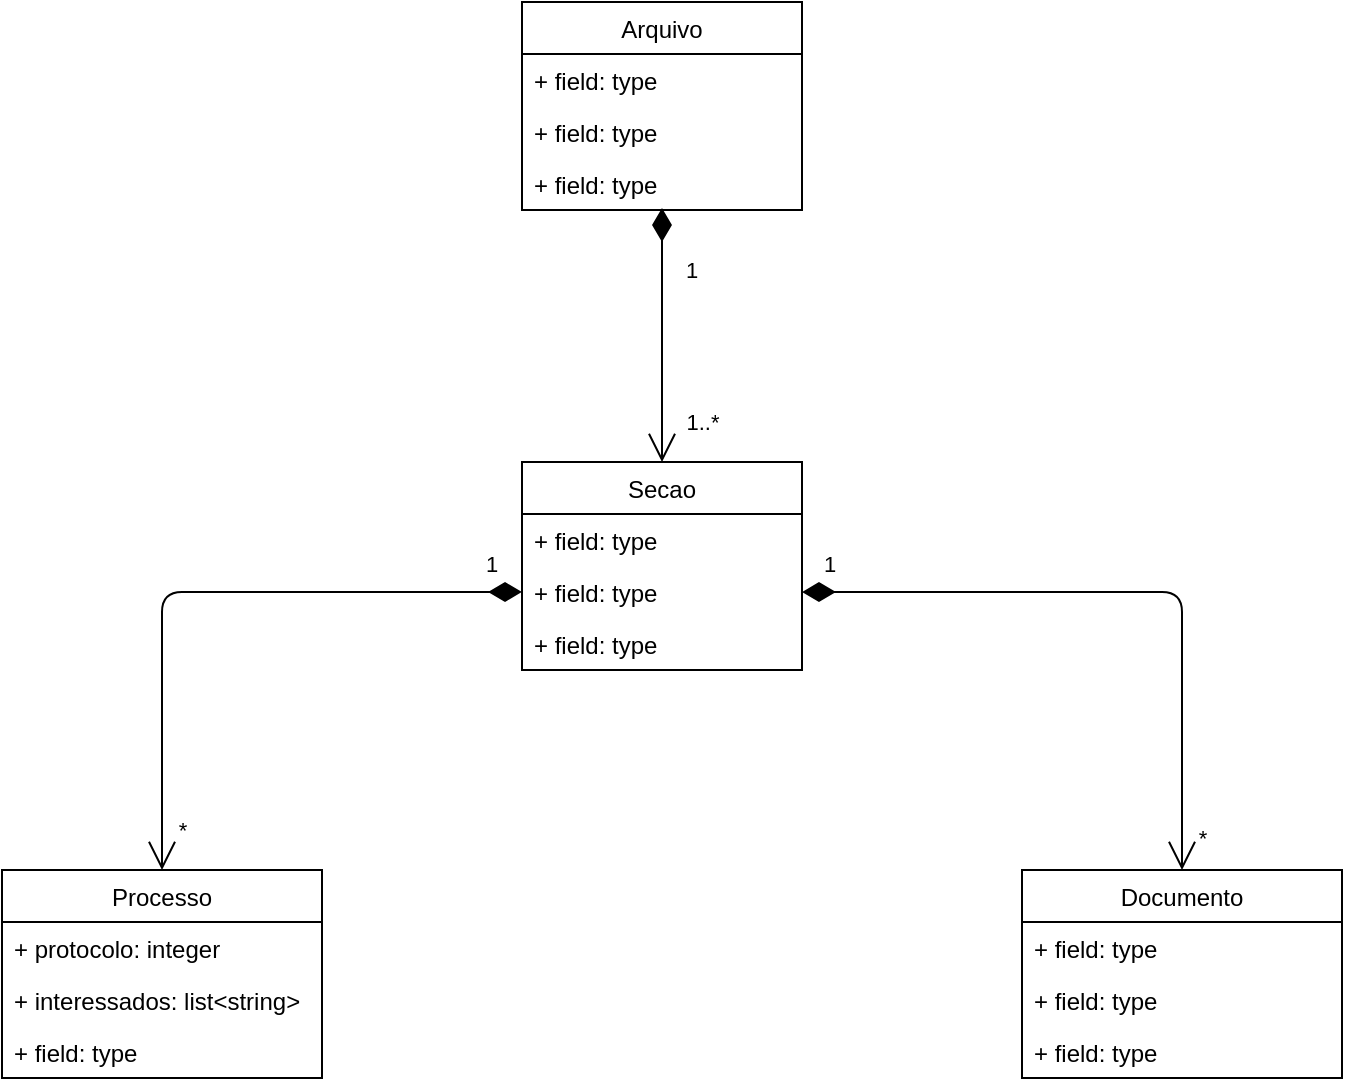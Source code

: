 <mxfile version="13.6.9" type="github">
  <diagram name="Page-1" id="9f46799a-70d6-7492-0946-bef42562c5a5">
    <mxGraphModel dx="1447" dy="662" grid="1" gridSize="10" guides="1" tooltips="1" connect="1" arrows="1" fold="1" page="1" pageScale="1" pageWidth="1100" pageHeight="850" background="#ffffff" math="0" shadow="0">
      <root>
        <mxCell id="0" />
        <mxCell id="1" parent="0" />
        <mxCell id="ekTeSAFjk9Kqz3LHWXUR-21" value="1" style="endArrow=open;html=1;endSize=12;startArrow=diamondThin;startSize=14;startFill=1;edgeStyle=orthogonalEdgeStyle;align=left;verticalAlign=bottom;entryX=0.5;entryY=0;entryDx=0;entryDy=0;exitX=0;exitY=0.5;exitDx=0;exitDy=0;" edge="1" parent="1" source="ekTeSAFjk9Kqz3LHWXUR-36" target="ekTeSAFjk9Kqz3LHWXUR-2">
          <mxGeometry x="-0.875" y="-5" relative="1" as="geometry">
            <mxPoint x="540" y="390" as="sourcePoint" />
            <mxPoint x="540" y="220" as="targetPoint" />
            <Array as="points">
              <mxPoint x="290" y="325" />
            </Array>
            <mxPoint as="offset" />
          </mxGeometry>
        </mxCell>
        <mxCell id="ekTeSAFjk9Kqz3LHWXUR-22" value="*" style="edgeLabel;html=1;align=center;verticalAlign=middle;resizable=0;points=[];" vertex="1" connectable="0" parent="ekTeSAFjk9Kqz3LHWXUR-21">
          <mxGeometry x="0.909" y="-1" relative="1" as="geometry">
            <mxPoint x="11" y="-5.83" as="offset" />
          </mxGeometry>
        </mxCell>
        <mxCell id="ekTeSAFjk9Kqz3LHWXUR-10" value="Arquivo" style="swimlane;fontStyle=0;childLayout=stackLayout;horizontal=1;startSize=26;fillColor=none;horizontalStack=0;resizeParent=1;resizeParentMax=0;resizeLast=0;collapsible=1;marginBottom=0;" vertex="1" parent="1">
          <mxGeometry x="470" y="30" width="140" height="104" as="geometry" />
        </mxCell>
        <mxCell id="ekTeSAFjk9Kqz3LHWXUR-11" value="+ field: type" style="text;strokeColor=none;fillColor=none;align=left;verticalAlign=top;spacingLeft=4;spacingRight=4;overflow=hidden;rotatable=0;points=[[0,0.5],[1,0.5]];portConstraint=eastwest;" vertex="1" parent="ekTeSAFjk9Kqz3LHWXUR-10">
          <mxGeometry y="26" width="140" height="26" as="geometry" />
        </mxCell>
        <mxCell id="ekTeSAFjk9Kqz3LHWXUR-12" value="+ field: type" style="text;strokeColor=none;fillColor=none;align=left;verticalAlign=top;spacingLeft=4;spacingRight=4;overflow=hidden;rotatable=0;points=[[0,0.5],[1,0.5]];portConstraint=eastwest;" vertex="1" parent="ekTeSAFjk9Kqz3LHWXUR-10">
          <mxGeometry y="52" width="140" height="26" as="geometry" />
        </mxCell>
        <mxCell id="ekTeSAFjk9Kqz3LHWXUR-13" value="+ field: type" style="text;strokeColor=none;fillColor=none;align=left;verticalAlign=top;spacingLeft=4;spacingRight=4;overflow=hidden;rotatable=0;points=[[0,0.5],[1,0.5]];portConstraint=eastwest;" vertex="1" parent="ekTeSAFjk9Kqz3LHWXUR-10">
          <mxGeometry y="78" width="140" height="26" as="geometry" />
        </mxCell>
        <mxCell id="ekTeSAFjk9Kqz3LHWXUR-2" value="Processo" style="swimlane;fontStyle=0;childLayout=stackLayout;horizontal=1;startSize=26;fillColor=none;horizontalStack=0;resizeParent=1;resizeParentMax=0;resizeLast=0;collapsible=1;marginBottom=0;" vertex="1" parent="1">
          <mxGeometry x="210" y="464" width="160" height="104" as="geometry" />
        </mxCell>
        <mxCell id="ekTeSAFjk9Kqz3LHWXUR-3" value="+ protocolo: integer" style="text;strokeColor=none;fillColor=none;align=left;verticalAlign=top;spacingLeft=4;spacingRight=4;overflow=hidden;rotatable=0;points=[[0,0.5],[1,0.5]];portConstraint=eastwest;" vertex="1" parent="ekTeSAFjk9Kqz3LHWXUR-2">
          <mxGeometry y="26" width="160" height="26" as="geometry" />
        </mxCell>
        <mxCell id="ekTeSAFjk9Kqz3LHWXUR-4" value="+ interessados: list&lt;string&gt;" style="text;strokeColor=none;fillColor=none;align=left;verticalAlign=top;spacingLeft=4;spacingRight=4;overflow=hidden;rotatable=0;points=[[0,0.5],[1,0.5]];portConstraint=eastwest;" vertex="1" parent="ekTeSAFjk9Kqz3LHWXUR-2">
          <mxGeometry y="52" width="160" height="26" as="geometry" />
        </mxCell>
        <mxCell id="ekTeSAFjk9Kqz3LHWXUR-5" value="+ field: type" style="text;strokeColor=none;fillColor=none;align=left;verticalAlign=top;spacingLeft=4;spacingRight=4;overflow=hidden;rotatable=0;points=[[0,0.5],[1,0.5]];portConstraint=eastwest;" vertex="1" parent="ekTeSAFjk9Kqz3LHWXUR-2">
          <mxGeometry y="78" width="160" height="26" as="geometry" />
        </mxCell>
        <mxCell id="ekTeSAFjk9Kqz3LHWXUR-6" value="Documento" style="swimlane;fontStyle=0;childLayout=stackLayout;horizontal=1;startSize=26;fillColor=none;horizontalStack=0;resizeParent=1;resizeParentMax=0;resizeLast=0;collapsible=1;marginBottom=0;" vertex="1" parent="1">
          <mxGeometry x="720" y="464" width="160" height="104" as="geometry">
            <mxRectangle x="360" y="80" width="90" height="26" as="alternateBounds" />
          </mxGeometry>
        </mxCell>
        <mxCell id="ekTeSAFjk9Kqz3LHWXUR-7" value="+ field: type" style="text;strokeColor=none;fillColor=none;align=left;verticalAlign=top;spacingLeft=4;spacingRight=4;overflow=hidden;rotatable=0;points=[[0,0.5],[1,0.5]];portConstraint=eastwest;" vertex="1" parent="ekTeSAFjk9Kqz3LHWXUR-6">
          <mxGeometry y="26" width="160" height="26" as="geometry" />
        </mxCell>
        <mxCell id="ekTeSAFjk9Kqz3LHWXUR-8" value="+ field: type" style="text;strokeColor=none;fillColor=none;align=left;verticalAlign=top;spacingLeft=4;spacingRight=4;overflow=hidden;rotatable=0;points=[[0,0.5],[1,0.5]];portConstraint=eastwest;" vertex="1" parent="ekTeSAFjk9Kqz3LHWXUR-6">
          <mxGeometry y="52" width="160" height="26" as="geometry" />
        </mxCell>
        <mxCell id="ekTeSAFjk9Kqz3LHWXUR-9" value="+ field: type" style="text;strokeColor=none;fillColor=none;align=left;verticalAlign=top;spacingLeft=4;spacingRight=4;overflow=hidden;rotatable=0;points=[[0,0.5],[1,0.5]];portConstraint=eastwest;" vertex="1" parent="ekTeSAFjk9Kqz3LHWXUR-6">
          <mxGeometry y="78" width="160" height="26" as="geometry" />
        </mxCell>
        <mxCell id="ekTeSAFjk9Kqz3LHWXUR-42" value="1" style="endArrow=open;html=1;endSize=12;startArrow=diamondThin;startSize=14;startFill=1;edgeStyle=orthogonalEdgeStyle;align=left;verticalAlign=bottom;exitX=1;exitY=0.5;exitDx=0;exitDy=0;entryX=0.5;entryY=0;entryDx=0;entryDy=0;" edge="1" parent="1" source="ekTeSAFjk9Kqz3LHWXUR-36" target="ekTeSAFjk9Kqz3LHWXUR-6">
          <mxGeometry x="-0.946" y="5" relative="1" as="geometry">
            <mxPoint x="400" y="440" as="sourcePoint" />
            <mxPoint x="560" y="440" as="targetPoint" />
            <mxPoint as="offset" />
          </mxGeometry>
        </mxCell>
        <mxCell id="ekTeSAFjk9Kqz3LHWXUR-43" value="*" style="edgeLabel;html=1;align=center;verticalAlign=middle;resizable=0;points=[];" vertex="1" connectable="0" parent="ekTeSAFjk9Kqz3LHWXUR-42">
          <mxGeometry x="0.61" y="-4" relative="1" as="geometry">
            <mxPoint x="14" y="48" as="offset" />
          </mxGeometry>
        </mxCell>
        <mxCell id="ekTeSAFjk9Kqz3LHWXUR-34" value="Secao" style="swimlane;fontStyle=0;childLayout=stackLayout;horizontal=1;startSize=26;fillColor=none;horizontalStack=0;resizeParent=1;resizeParentMax=0;resizeLast=0;collapsible=1;marginBottom=0;" vertex="1" parent="1">
          <mxGeometry x="470" y="260" width="140" height="104" as="geometry" />
        </mxCell>
        <mxCell id="ekTeSAFjk9Kqz3LHWXUR-35" value="+ field: type" style="text;strokeColor=none;fillColor=none;align=left;verticalAlign=top;spacingLeft=4;spacingRight=4;overflow=hidden;rotatable=0;points=[[0,0.5],[1,0.5]];portConstraint=eastwest;" vertex="1" parent="ekTeSAFjk9Kqz3LHWXUR-34">
          <mxGeometry y="26" width="140" height="26" as="geometry" />
        </mxCell>
        <mxCell id="ekTeSAFjk9Kqz3LHWXUR-36" value="+ field: type" style="text;strokeColor=none;fillColor=none;align=left;verticalAlign=top;spacingLeft=4;spacingRight=4;overflow=hidden;rotatable=0;points=[[0,0.5],[1,0.5]];portConstraint=eastwest;" vertex="1" parent="ekTeSAFjk9Kqz3LHWXUR-34">
          <mxGeometry y="52" width="140" height="26" as="geometry" />
        </mxCell>
        <mxCell id="ekTeSAFjk9Kqz3LHWXUR-37" value="+ field: type" style="text;strokeColor=none;fillColor=none;align=left;verticalAlign=top;spacingLeft=4;spacingRight=4;overflow=hidden;rotatable=0;points=[[0,0.5],[1,0.5]];portConstraint=eastwest;" vertex="1" parent="ekTeSAFjk9Kqz3LHWXUR-34">
          <mxGeometry y="78" width="140" height="26" as="geometry" />
        </mxCell>
        <mxCell id="ekTeSAFjk9Kqz3LHWXUR-44" value="1" style="endArrow=open;html=1;endSize=12;startArrow=diamondThin;startSize=14;startFill=1;edgeStyle=orthogonalEdgeStyle;align=left;verticalAlign=bottom;exitX=0.5;exitY=0.962;exitDx=0;exitDy=0;exitPerimeter=0;entryX=0.5;entryY=0;entryDx=0;entryDy=0;" edge="1" parent="1" source="ekTeSAFjk9Kqz3LHWXUR-13" target="ekTeSAFjk9Kqz3LHWXUR-34">
          <mxGeometry x="-0.38" y="10" relative="1" as="geometry">
            <mxPoint x="400" y="280" as="sourcePoint" />
            <mxPoint x="560" y="280" as="targetPoint" />
            <mxPoint as="offset" />
          </mxGeometry>
        </mxCell>
        <mxCell id="ekTeSAFjk9Kqz3LHWXUR-45" value="1..*" style="edgeLabel;html=1;align=center;verticalAlign=middle;resizable=0;points=[];" vertex="1" connectable="0" parent="ekTeSAFjk9Kqz3LHWXUR-44">
          <mxGeometry x="0.197" y="-1" relative="1" as="geometry">
            <mxPoint x="21" y="30.99" as="offset" />
          </mxGeometry>
        </mxCell>
      </root>
    </mxGraphModel>
  </diagram>
</mxfile>
